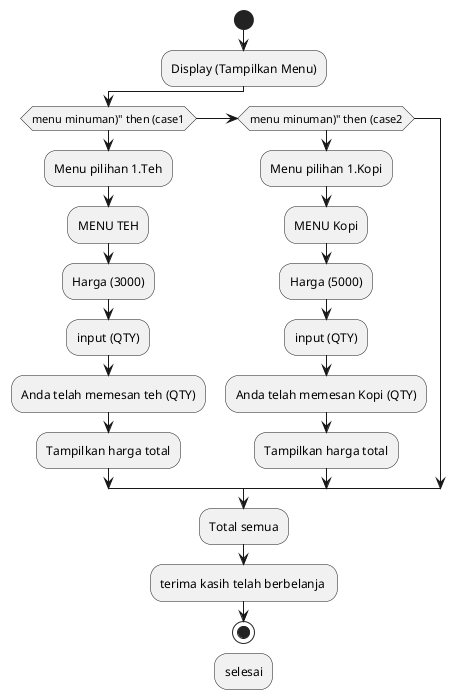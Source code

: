 @startuml Tugas.cpp

start
:Display (Tampilkan Menu);

if  (menu minuman)" then (case1)

    :Menu pilihan 1.Teh;
    :MENU TEH;
    :Harga (3000);
    :input (QTY);
    :Anda telah memesan teh (QTY);
    :Tampilkan harga total;

elseif (menu minuman)" then (case2)

    :Menu pilihan 1.Kopi;
    :MENU Kopi;
    :Harga (5000);
    :input (QTY);
    :Anda telah memesan Kopi (QTY);
    :Tampilkan harga total;

endif
   :Total semua;
   :terima kasih telah berbelanja ;

stop
:selesai;

@enduml
